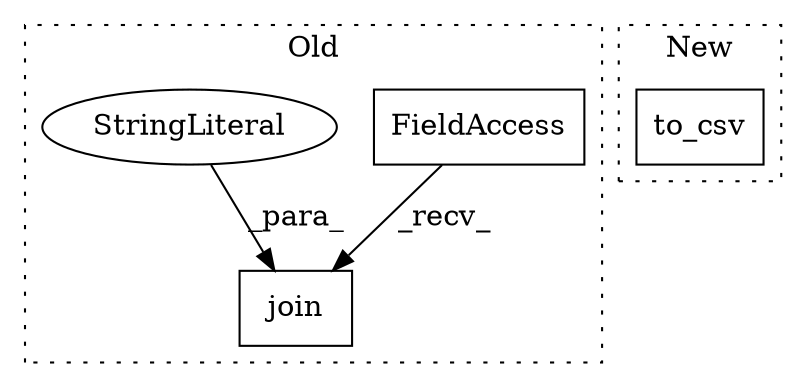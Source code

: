 digraph G {
subgraph cluster0 {
1 [label="join" a="32" s="1788,1823" l="5,1" shape="box"];
3 [label="FieldAccess" a="22" s="1780" l="7" shape="box"];
4 [label="StringLiteral" a="45" s="1802" l="21" shape="ellipse"];
label = "Old";
style="dotted";
}
subgraph cluster1 {
2 [label="to_csv" a="32" s="2007,2028" l="7,1" shape="box"];
label = "New";
style="dotted";
}
3 -> 1 [label="_recv_"];
4 -> 1 [label="_para_"];
}